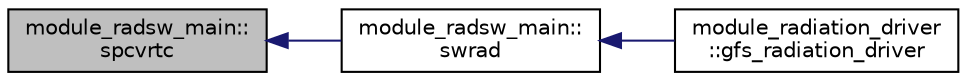 digraph "module_radsw_main::spcvrtc"
{
  edge [fontname="Helvetica",fontsize="10",labelfontname="Helvetica",labelfontsize="10"];
  node [fontname="Helvetica",fontsize="10",shape=record];
  rankdir="LR";
  Node19 [label="module_radsw_main::\lspcvrtc",height=0.2,width=0.4,color="black", fillcolor="grey75", style="filled", fontcolor="black"];
  Node19 -> Node20 [dir="back",color="midnightblue",fontsize="10",style="solid"];
  Node20 [label="module_radsw_main::\lswrad",height=0.2,width=0.4,color="black", fillcolor="white", style="filled",URL="$group__module__radsw__main.html#ga784397878835a8cdd0b14a7b9eafb4e3",tooltip="This subroutine is the main SW radiation routine. "];
  Node20 -> Node21 [dir="back",color="midnightblue",fontsize="10",style="solid"];
  Node21 [label="module_radiation_driver\l::gfs_radiation_driver",height=0.2,width=0.4,color="black", fillcolor="white", style="filled",URL="$group__module__radiation__driver.html#ga9c5872d3bd177315e79977d40245a99a",tooltip="This subroutine is the driver of main radiation calculations. It sets up column profiles, such as pressure, temperature, moisture, gases, clouds, aerosols, etc., as well as surface radiative characteristics, such as surface albedo, and emissivity. The call of this subroutine is placed inside both the time advancing loop and the horizontal grid loop. "];
}
